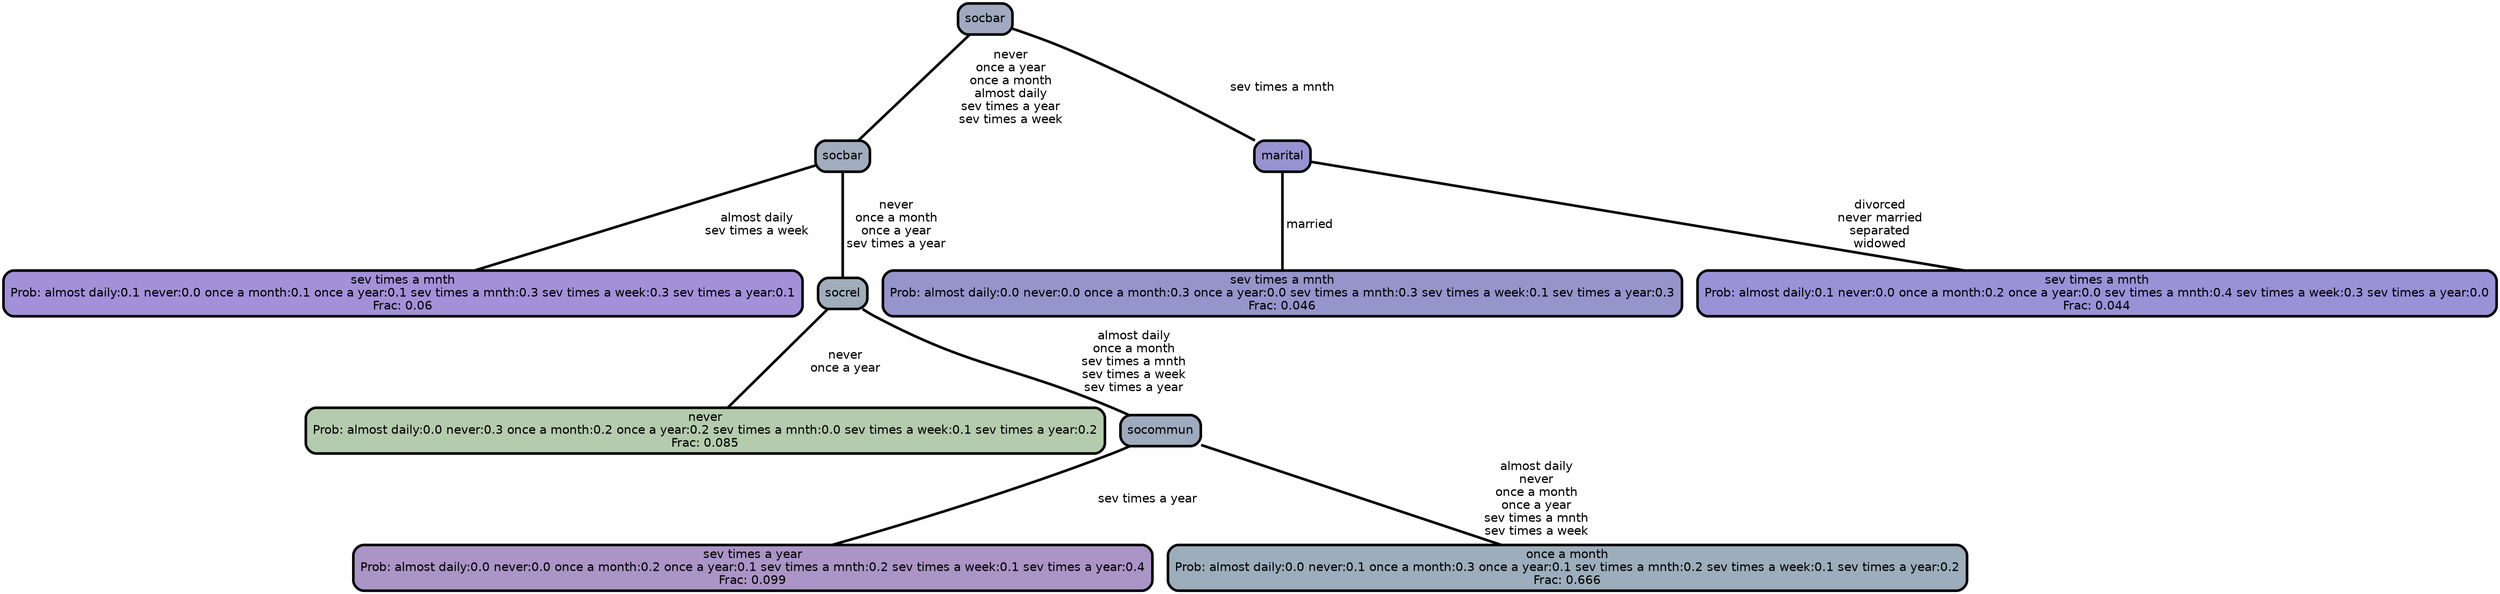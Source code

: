 graph Tree {
node [shape=box, style="filled, rounded",color="black",penwidth="3",fontcolor="black",                 fontname=helvetica] ;
graph [ranksep="0 equally", splines=straight,                 bgcolor=transparent, dpi=200] ;
edge [fontname=helvetica, color=black] ;
0 [label="sev times a mnth
Prob: almost daily:0.1 never:0.0 once a month:0.1 once a year:0.1 sev times a mnth:0.3 sev times a week:0.3 sev times a year:0.1
Frac: 0.06", fillcolor="#a291d8"] ;
1 [label="socbar", fillcolor="#a1acbd"] ;
2 [label="never
Prob: almost daily:0.0 never:0.3 once a month:0.2 once a year:0.2 sev times a mnth:0.0 sev times a week:0.1 sev times a year:0.2
Frac: 0.085", fillcolor="#b4cbad"] ;
3 [label="socrel", fillcolor="#a0aebb"] ;
4 [label="sev times a year
Prob: almost daily:0.0 never:0.0 once a month:0.2 once a year:0.1 sev times a mnth:0.2 sev times a week:0.1 sev times a year:0.4
Frac: 0.099", fillcolor="#ab94c6"] ;
5 [label="socommun", fillcolor="#9eaabd"] ;
6 [label="once a month
Prob: almost daily:0.0 never:0.1 once a month:0.3 once a year:0.1 sev times a mnth:0.2 sev times a week:0.1 sev times a year:0.2
Frac: 0.666", fillcolor="#9cadbc"] ;
7 [label="socbar", fillcolor="#a0a9bf"] ;
8 [label="sev times a mnth
Prob: almost daily:0.0 never:0.0 once a month:0.3 once a year:0.0 sev times a mnth:0.3 sev times a week:0.1 sev times a year:0.3
Frac: 0.046", fillcolor="#9594cb"] ;
9 [label="marital", fillcolor="#9793d1"] ;
10 [label="sev times a mnth
Prob: almost daily:0.1 never:0.0 once a month:0.2 once a year:0.0 sev times a mnth:0.4 sev times a week:0.3 sev times a year:0.0
Frac: 0.044", fillcolor="#9992d7"] ;
1 -- 0 [label=" almost daily\n sev times a week",penwidth=3] ;
1 -- 3 [label=" never\n once a month\n once a year\n sev times a year",penwidth=3] ;
3 -- 2 [label=" never\n once a year",penwidth=3] ;
3 -- 5 [label=" almost daily\n once a month\n sev times a mnth\n sev times a week\n sev times a year",penwidth=3] ;
5 -- 4 [label=" sev times a year",penwidth=3] ;
5 -- 6 [label=" almost daily\n never\n once a month\n once a year\n sev times a mnth\n sev times a week",penwidth=3] ;
7 -- 1 [label=" never\n once a year\n once a month\n almost daily\n sev times a year\n sev times a week",penwidth=3] ;
7 -- 9 [label=" sev times a mnth",penwidth=3] ;
9 -- 8 [label=" married",penwidth=3] ;
9 -- 10 [label=" divorced\n never married\n separated\n widowed",penwidth=3] ;
{rank = same;}}